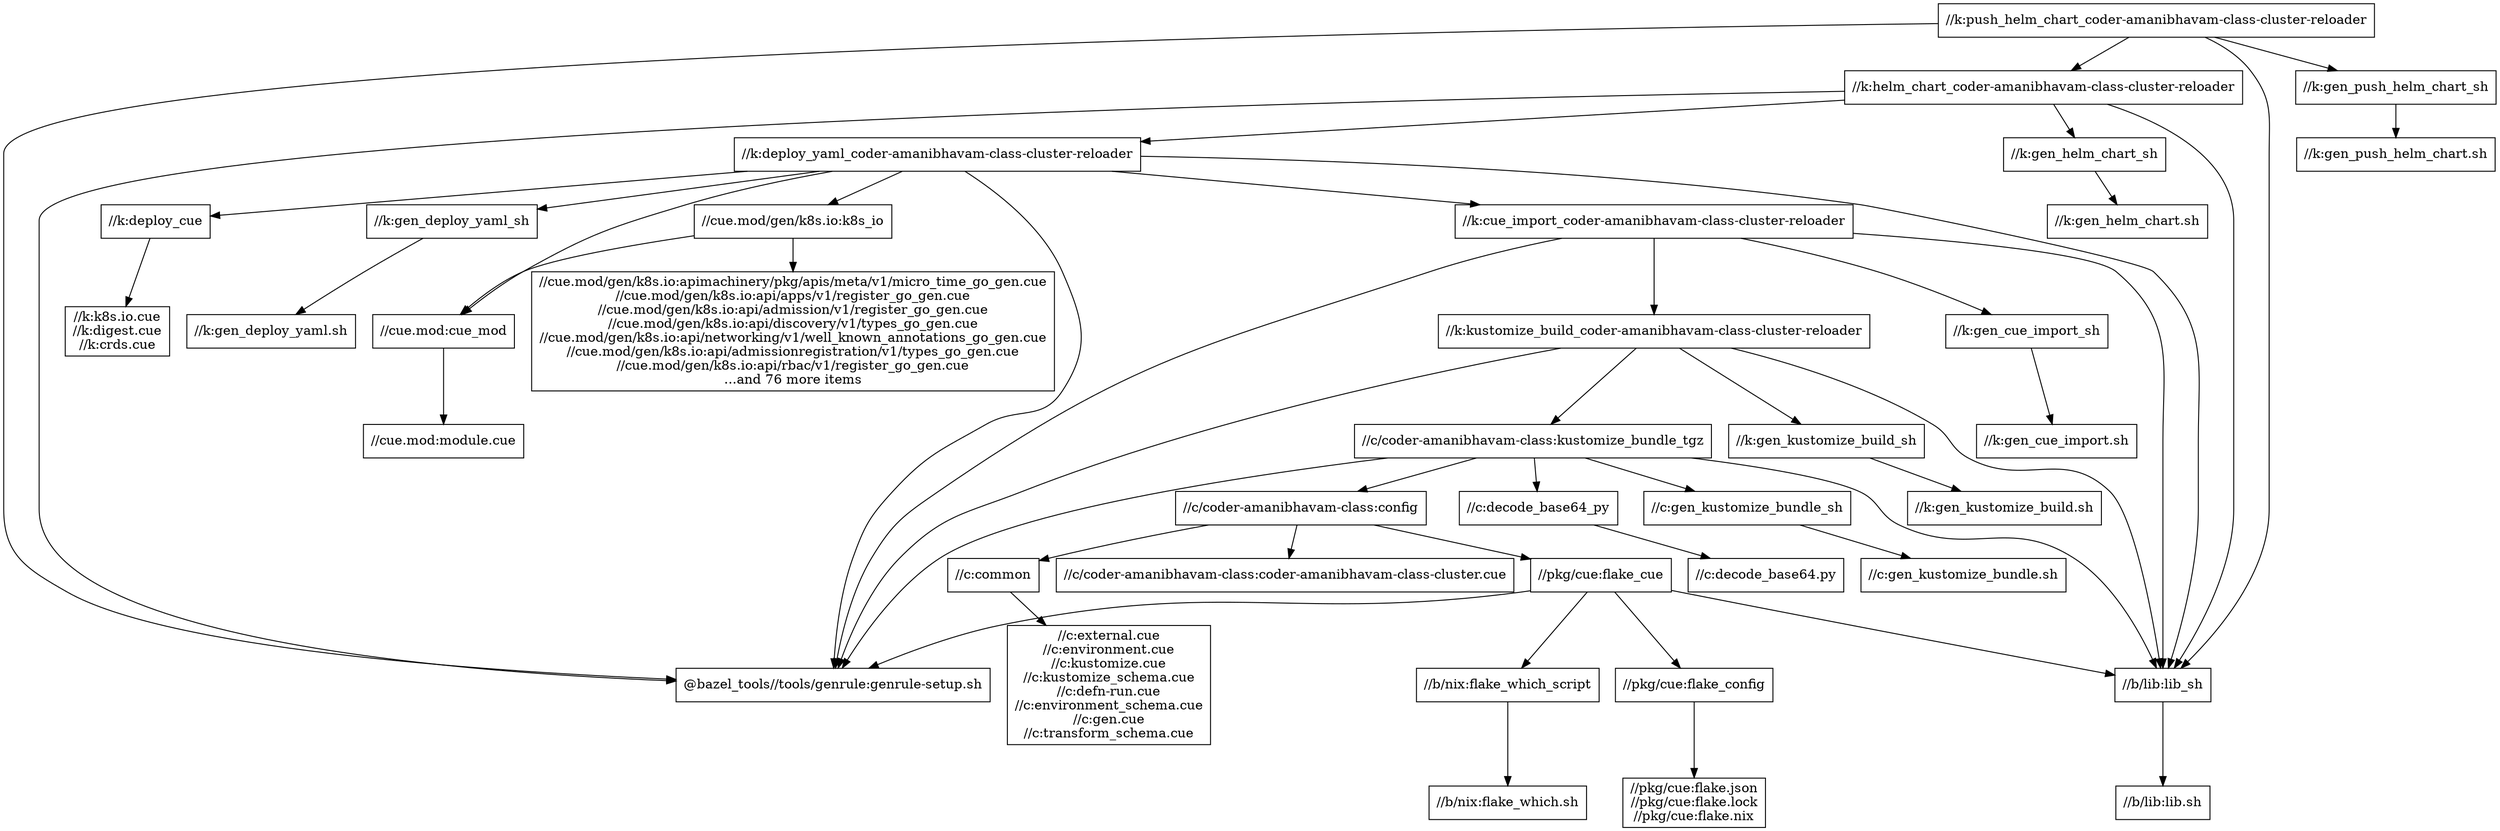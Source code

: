 digraph mygraph {
  node [shape=box];
  "//k:push_helm_chart_coder-amanibhavam-class-cluster-reloader"
  "//k:push_helm_chart_coder-amanibhavam-class-cluster-reloader" -> "//k:helm_chart_coder-amanibhavam-class-cluster-reloader"
  "//k:push_helm_chart_coder-amanibhavam-class-cluster-reloader" -> "//k:gen_push_helm_chart_sh"
  "//k:push_helm_chart_coder-amanibhavam-class-cluster-reloader" -> "//b/lib:lib_sh"
  "//k:push_helm_chart_coder-amanibhavam-class-cluster-reloader" -> "@bazel_tools//tools/genrule:genrule-setup.sh"
  "//k:helm_chart_coder-amanibhavam-class-cluster-reloader"
  "//k:helm_chart_coder-amanibhavam-class-cluster-reloader" -> "//k:deploy_yaml_coder-amanibhavam-class-cluster-reloader"
  "//k:helm_chart_coder-amanibhavam-class-cluster-reloader" -> "//k:gen_helm_chart_sh"
  "//k:helm_chart_coder-amanibhavam-class-cluster-reloader" -> "//b/lib:lib_sh"
  "//k:helm_chart_coder-amanibhavam-class-cluster-reloader" -> "@bazel_tools//tools/genrule:genrule-setup.sh"
  "//k:deploy_yaml_coder-amanibhavam-class-cluster-reloader"
  "//k:deploy_yaml_coder-amanibhavam-class-cluster-reloader" -> "//k:cue_import_coder-amanibhavam-class-cluster-reloader"
  "//k:deploy_yaml_coder-amanibhavam-class-cluster-reloader" -> "//k:deploy_cue"
  "//k:deploy_yaml_coder-amanibhavam-class-cluster-reloader" -> "//k:gen_deploy_yaml_sh"
  "//k:deploy_yaml_coder-amanibhavam-class-cluster-reloader" -> "//cue.mod:cue_mod"
  "//k:deploy_yaml_coder-amanibhavam-class-cluster-reloader" -> "//cue.mod/gen/k8s.io:k8s_io"
  "//k:deploy_yaml_coder-amanibhavam-class-cluster-reloader" -> "//b/lib:lib_sh"
  "//k:deploy_yaml_coder-amanibhavam-class-cluster-reloader" -> "@bazel_tools//tools/genrule:genrule-setup.sh"
  "//k:gen_deploy_yaml_sh"
  "//k:gen_deploy_yaml_sh" -> "//k:gen_deploy_yaml.sh"
  "//k:gen_deploy_yaml.sh"
  "//k:deploy_cue"
  "//k:deploy_cue" -> "//k:k8s.io.cue\n//k:digest.cue\n//k:crds.cue"
  "//k:k8s.io.cue\n//k:digest.cue\n//k:crds.cue"
  "//k:cue_import_coder-amanibhavam-class-cluster-reloader"
  "//k:cue_import_coder-amanibhavam-class-cluster-reloader" -> "//k:kustomize_build_coder-amanibhavam-class-cluster-reloader"
  "//k:cue_import_coder-amanibhavam-class-cluster-reloader" -> "//k:gen_cue_import_sh"
  "//k:cue_import_coder-amanibhavam-class-cluster-reloader" -> "//b/lib:lib_sh"
  "//k:cue_import_coder-amanibhavam-class-cluster-reloader" -> "@bazel_tools//tools/genrule:genrule-setup.sh"
  "//k:gen_cue_import_sh"
  "//k:gen_cue_import_sh" -> "//k:gen_cue_import.sh"
  "//k:gen_push_helm_chart_sh"
  "//k:gen_push_helm_chart_sh" -> "//k:gen_push_helm_chart.sh"
  "//k:gen_push_helm_chart.sh"
  "//k:gen_cue_import.sh"
  "//k:kustomize_build_coder-amanibhavam-class-cluster-reloader"
  "//k:kustomize_build_coder-amanibhavam-class-cluster-reloader" -> "//k:gen_kustomize_build_sh"
  "//k:kustomize_build_coder-amanibhavam-class-cluster-reloader" -> "//c/coder-amanibhavam-class:kustomize_bundle_tgz"
  "//k:kustomize_build_coder-amanibhavam-class-cluster-reloader" -> "@bazel_tools//tools/genrule:genrule-setup.sh"
  "//k:kustomize_build_coder-amanibhavam-class-cluster-reloader" -> "//b/lib:lib_sh"
  "//c/coder-amanibhavam-class:kustomize_bundle_tgz"
  "//c/coder-amanibhavam-class:kustomize_bundle_tgz" -> "//c/coder-amanibhavam-class:config"
  "//c/coder-amanibhavam-class:kustomize_bundle_tgz" -> "@bazel_tools//tools/genrule:genrule-setup.sh"
  "//c/coder-amanibhavam-class:kustomize_bundle_tgz" -> "//c:gen_kustomize_bundle_sh"
  "//c/coder-amanibhavam-class:kustomize_bundle_tgz" -> "//c:decode_base64_py"
  "//c/coder-amanibhavam-class:kustomize_bundle_tgz" -> "//b/lib:lib_sh"
  "//c:gen_kustomize_bundle_sh"
  "//c:gen_kustomize_bundle_sh" -> "//c:gen_kustomize_bundle.sh"
  "//c/coder-amanibhavam-class:config"
  "//c/coder-amanibhavam-class:config" -> "//c/coder-amanibhavam-class:coder-amanibhavam-class-cluster.cue"
  "//c/coder-amanibhavam-class:config" -> "//c:common"
  "//c/coder-amanibhavam-class:config" -> "//pkg/cue:flake_cue"
  "//pkg/cue:flake_cue"
  "//pkg/cue:flake_cue" -> "//pkg/cue:flake_config"
  "//pkg/cue:flake_cue" -> "@bazel_tools//tools/genrule:genrule-setup.sh"
  "//pkg/cue:flake_cue" -> "//b/lib:lib_sh"
  "//pkg/cue:flake_cue" -> "//b/nix:flake_which_script"
  "//b/nix:flake_which_script"
  "//b/nix:flake_which_script" -> "//b/nix:flake_which.sh"
  "//b/nix:flake_which.sh"
  "//b/lib:lib_sh"
  "//b/lib:lib_sh" -> "//b/lib:lib.sh"
  "//b/lib:lib.sh"
  "@bazel_tools//tools/genrule:genrule-setup.sh"
  "//pkg/cue:flake_config"
  "//pkg/cue:flake_config" -> "//pkg/cue:flake.json\n//pkg/cue:flake.lock\n//pkg/cue:flake.nix"
  "//c/coder-amanibhavam-class:coder-amanibhavam-class-cluster.cue"
  "//k:gen_kustomize_build_sh"
  "//k:gen_kustomize_build_sh" -> "//k:gen_kustomize_build.sh"
  "//k:gen_kustomize_build.sh"
  "//pkg/cue:flake.json\n//pkg/cue:flake.lock\n//pkg/cue:flake.nix"
  "//cue.mod/gen/k8s.io:k8s_io"
  "//cue.mod/gen/k8s.io:k8s_io" -> "//cue.mod/gen/k8s.io:apimachinery/pkg/apis/meta/v1/micro_time_go_gen.cue\n//cue.mod/gen/k8s.io:api/apps/v1/register_go_gen.cue\n//cue.mod/gen/k8s.io:api/admission/v1/register_go_gen.cue\n//cue.mod/gen/k8s.io:api/discovery/v1/types_go_gen.cue\n//cue.mod/gen/k8s.io:api/networking/v1/well_known_annotations_go_gen.cue\n//cue.mod/gen/k8s.io:api/admissionregistration/v1/types_go_gen.cue\n//cue.mod/gen/k8s.io:api/rbac/v1/register_go_gen.cue\n...and 76 more items"
  "//cue.mod/gen/k8s.io:k8s_io" -> "//cue.mod:cue_mod"
  "//cue.mod:cue_mod"
  "//cue.mod:cue_mod" -> "//cue.mod:module.cue"
  "//cue.mod/gen/k8s.io:apimachinery/pkg/apis/meta/v1/micro_time_go_gen.cue\n//cue.mod/gen/k8s.io:api/apps/v1/register_go_gen.cue\n//cue.mod/gen/k8s.io:api/admission/v1/register_go_gen.cue\n//cue.mod/gen/k8s.io:api/discovery/v1/types_go_gen.cue\n//cue.mod/gen/k8s.io:api/networking/v1/well_known_annotations_go_gen.cue\n//cue.mod/gen/k8s.io:api/admissionregistration/v1/types_go_gen.cue\n//cue.mod/gen/k8s.io:api/rbac/v1/register_go_gen.cue\n...and 76 more items"
  "//c:common"
  "//c:common" -> "//c:external.cue\n//c:environment.cue\n//c:kustomize.cue\n//c:kustomize_schema.cue\n//c:defn-run.cue\n//c:environment_schema.cue\n//c:gen.cue\n//c:transform_schema.cue"
  "//c:external.cue\n//c:environment.cue\n//c:kustomize.cue\n//c:kustomize_schema.cue\n//c:defn-run.cue\n//c:environment_schema.cue\n//c:gen.cue\n//c:transform_schema.cue"
  "//c:gen_kustomize_bundle.sh"
  "//cue.mod:module.cue"
  "//k:gen_helm_chart_sh"
  "//k:gen_helm_chart_sh" -> "//k:gen_helm_chart.sh"
  "//k:gen_helm_chart.sh"
  "//c:decode_base64_py"
  "//c:decode_base64_py" -> "//c:decode_base64.py"
  "//c:decode_base64.py"
}

